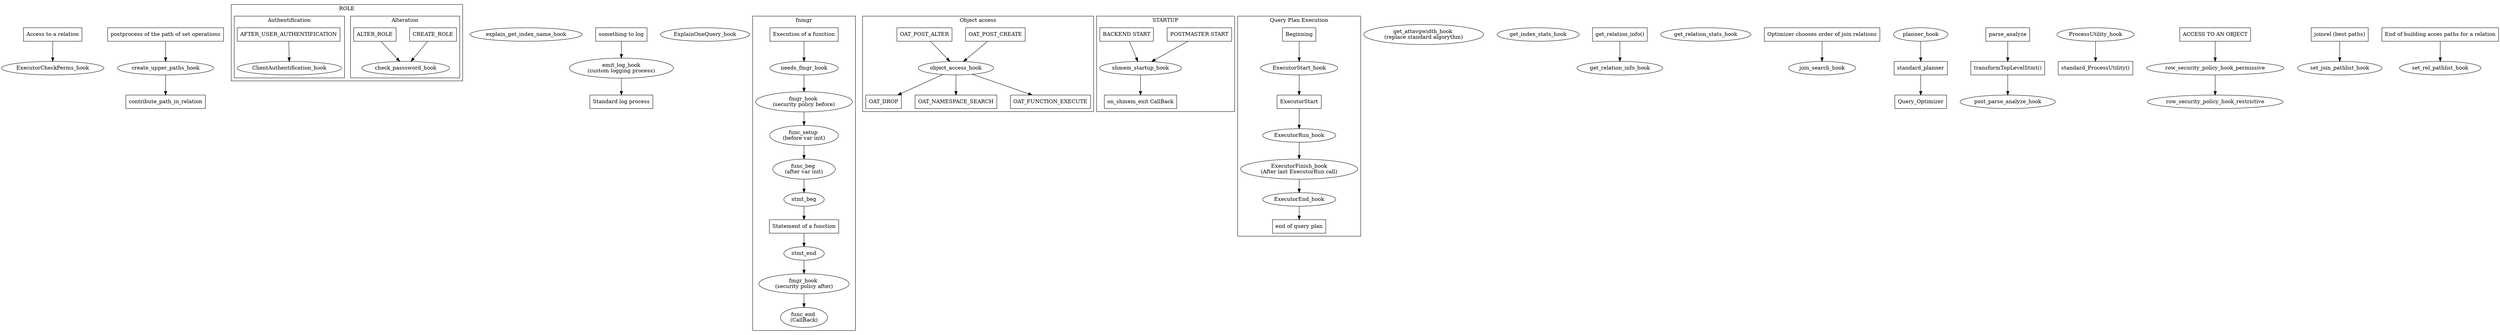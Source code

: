 digraph hooks {
    //rankdir=TR
    node [shape=box];
    nodesep=0.5;
    ExecutorCheckPerms_hook     [shape=ellipse];
    create_upper_paths_hook     [shape=ellipse];
    check_passsword_hook        [shape=ellipse];
    ClientAuthentification_hook [shape=ellipse];
    explain_get_index_name_hook [shape=ellipse];
    emit_log_hook               [shape=ellipse][label="emit_log_hook\n(custom logging process)"];
    ExplainOneQuery_hook        [shape=ellipse];
        
        
	subgraph cluster_0 {label="fnmgr" ;
    	fmgr_hook1                   [shape=ellipse][label="fmgr_hook \n(security policy before)"];
    	fmgr_hook2                   [shape=ellipse][label="fmgr_hook \n(security policy after)"];
    	func_beg                    [shape=ellipse][label="func_beg \n(after var init)"];
    	func_end                    [shape=ellipse][label="func_end \n(CallBack)"];
    	func_setup                  [shape=ellipse][label="func_setup \n(before var init)"];
    	"Execution of a function" ;
    	"Statement of a function" ;
    	needs_fmgr_hook             [shape=ellipse];
    	stmt_beg                    [shape=ellipse];
    	stmt_end                    [shape=ellipse];

    	"Execution of a function" -> needs_fmgr_hook -> fmgr_hook1;
    	fmgr_hook1 -> func_setup  -> func_beg;
    	fmgr_hook2 -> func_end;
    	stmt_beg -> "Statement of a function" -> stmt_end;
    	func_beg -> stmt_beg;
    	stmt_end -> fmgr_hook2;
    }
 
 	subgraph cluster_1 { label="Object access";
    	object_access_hook          [shape=ellipse];

    	"OAT_POST_CREATE" -> object_access_hook;
    	"OAT_POST_ALTER" -> object_access_hook;
    	object_access_hook -> "OAT_DROP";
    	object_access_hook -> "OAT_NAMESPACE_SEARCH";
    	object_access_hook -> "OAT_FUNCTION_EXECUTE";
    }

          
	subgraph cluster_2 {
	label="STARTUP";
    	shmem_startup_hook          [shape=ellipse];

    	"POSTMASTER START" -> shmem_startup_hook ;
    	"BACKEND START" -> shmem_startup_hook ;
    	shmem_startup_hook -> "on_shmem_exit CallBack";
    }

    "Access to a relation" ->  ExecutorCheckPerms_hook;
        
	subgraph cluster_3 {
    label="Query Plan Execution";
    ExecutorStart_hook          [shape=ellipse];
    ExecutorRun_hook            [shape=ellipse];
    ExecutorEnd_hook            [shape=ellipse];
    ExecutorFinish_hook [shape=ellipse][label="ExecutorFinish_hook\n(After last ExecutorRun call)"];
		"Beginning" 
        -> ExecutorStart_hook 
        -> ExecutorStart 
		-> ExecutorRun_hook 
        -> ExecutorFinish_hook 
		-> ExecutorEnd_hook 
    	-> "end of query plan";
	}
        
	subgraph cluster_4 {
	label="ROLE"

		subgraph cluster_5 {
		label="Alteration";
    		{ CREATE_ROLE, ALTER_ROLE } -> check_passsword_hook ;
    	}

		subgraph cluster_6 {
		label="Authentification";
    		AFTER_USER_AUTHENTIFICATION -> ClientAuthentification_hook ;
		}
	}


        
    get_attavgwidth_hook        [shape=ellipse][label="get_attavgwidth_hook \n(replace standard algorythm)"];
        
    get_index_stats_hook        [shape=ellipse];
        
    get_relation_info_hook      [shape=ellipse];
    "get_relation_info()" -> get_relation_info_hook;
        
    get_relation_stats_hook     [shape=ellipse];
        
    join_search_hook            [shape=ellipse];
    "Optimizer chooses order of join relations" -> join_search_hook;
        
        
    planner_hook                [shape=ellipse];
    planner_hook -> standard_planner-> Query_Optimizer;
        
    post_parse_analyze_hook     [shape=ellipse];
    parse_analyze -> "transformTopLevelStmt()" -> post_parse_analyze_hook;
        
    ProcessUtility_hook         [shape=ellipse];
    ProcessUtility_hook -> "standard_ProcessUtility()";
        
    row_security_policy_hook_permissive     [shape=ellipse];
    row_security_policy_hook_restrictive    [shape=ellipse];
    "ACCESS TO AN OBJECT" -> row_security_policy_hook_permissive -> row_security_policy_hook_restrictive;
        
    set_join_pathlist_hook      [shape=ellipse];
    "joinrel (best paths)" -> set_join_pathlist_hook;
        
    set_rel_pathlist_hook       [shape=ellipse];
    "End of building acces paths for a relation" -> set_rel_pathlist_hook;
    "postprocess of the path of set operations" 
        -> create_upper_paths_hook 
        -> contribute_path_in_relation ;
    
    "something to log" 
        -> emit_log_hook 
        -> "Standard log process"  ;
}
